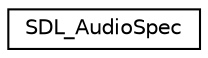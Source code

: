 digraph "Graphical Class Hierarchy"
{
  edge [fontname="Helvetica",fontsize="10",labelfontname="Helvetica",labelfontsize="10"];
  node [fontname="Helvetica",fontsize="10",shape=record];
  rankdir="LR";
  Node1 [label="SDL_AudioSpec",height=0.2,width=0.4,color="black", fillcolor="white", style="filled",URL="$struct_s_d_l___audio_spec.html"];
}
